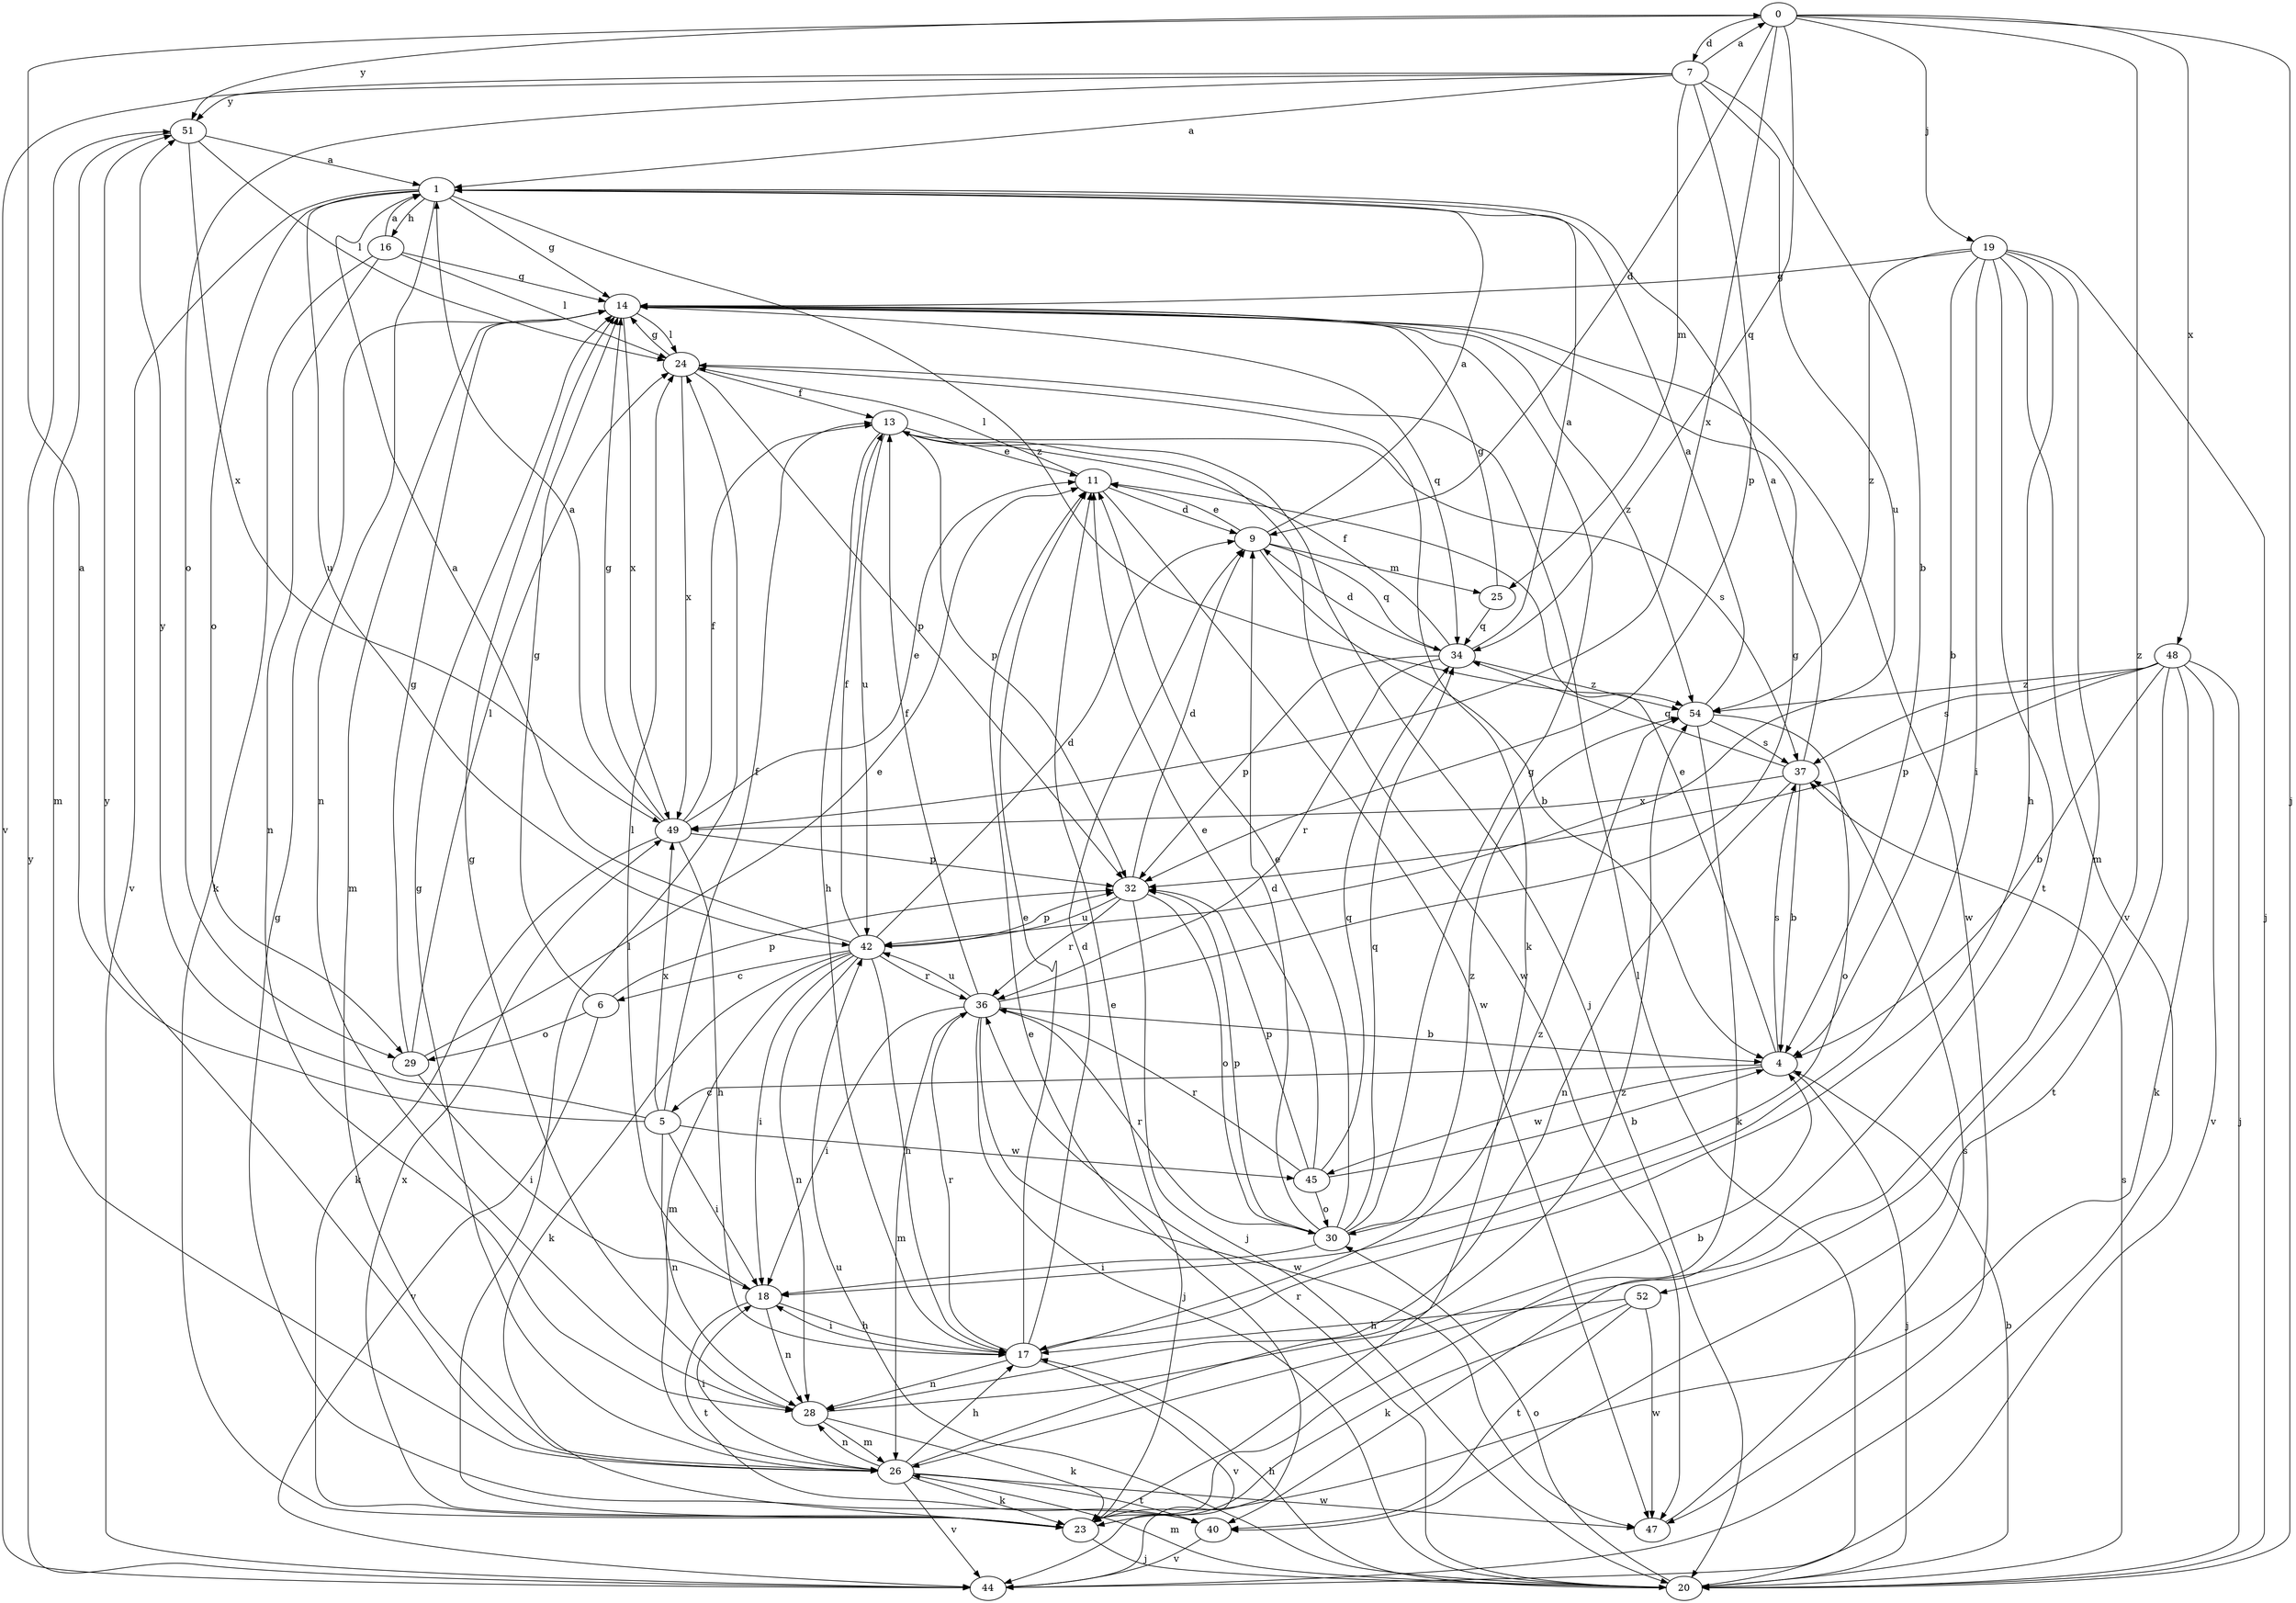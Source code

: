 strict digraph  {
0;
1;
4;
5;
6;
7;
9;
11;
13;
14;
16;
17;
18;
19;
20;
23;
24;
25;
26;
28;
29;
30;
32;
34;
36;
37;
40;
42;
44;
45;
47;
48;
49;
51;
52;
54;
0 -> 7  [label=d];
0 -> 9  [label=d];
0 -> 19  [label=j];
0 -> 20  [label=j];
0 -> 34  [label=q];
0 -> 48  [label=x];
0 -> 49  [label=x];
0 -> 51  [label=y];
0 -> 52  [label=z];
1 -> 14  [label=g];
1 -> 16  [label=h];
1 -> 28  [label=n];
1 -> 29  [label=o];
1 -> 42  [label=u];
1 -> 44  [label=v];
1 -> 54  [label=z];
4 -> 5  [label=c];
4 -> 11  [label=e];
4 -> 20  [label=j];
4 -> 37  [label=s];
4 -> 45  [label=w];
5 -> 0  [label=a];
5 -> 13  [label=f];
5 -> 18  [label=i];
5 -> 28  [label=n];
5 -> 45  [label=w];
5 -> 49  [label=x];
5 -> 51  [label=y];
6 -> 14  [label=g];
6 -> 29  [label=o];
6 -> 32  [label=p];
6 -> 44  [label=v];
7 -> 0  [label=a];
7 -> 1  [label=a];
7 -> 4  [label=b];
7 -> 25  [label=m];
7 -> 29  [label=o];
7 -> 32  [label=p];
7 -> 42  [label=u];
7 -> 44  [label=v];
7 -> 51  [label=y];
9 -> 1  [label=a];
9 -> 4  [label=b];
9 -> 11  [label=e];
9 -> 25  [label=m];
9 -> 34  [label=q];
11 -> 9  [label=d];
11 -> 24  [label=l];
11 -> 47  [label=w];
13 -> 11  [label=e];
13 -> 17  [label=h];
13 -> 20  [label=j];
13 -> 32  [label=p];
13 -> 37  [label=s];
13 -> 42  [label=u];
13 -> 47  [label=w];
14 -> 24  [label=l];
14 -> 26  [label=m];
14 -> 34  [label=q];
14 -> 47  [label=w];
14 -> 49  [label=x];
14 -> 54  [label=z];
16 -> 1  [label=a];
16 -> 14  [label=g];
16 -> 23  [label=k];
16 -> 24  [label=l];
16 -> 28  [label=n];
17 -> 9  [label=d];
17 -> 11  [label=e];
17 -> 18  [label=i];
17 -> 28  [label=n];
17 -> 36  [label=r];
17 -> 44  [label=v];
17 -> 54  [label=z];
18 -> 17  [label=h];
18 -> 24  [label=l];
18 -> 28  [label=n];
18 -> 40  [label=t];
19 -> 4  [label=b];
19 -> 14  [label=g];
19 -> 17  [label=h];
19 -> 18  [label=i];
19 -> 20  [label=j];
19 -> 26  [label=m];
19 -> 40  [label=t];
19 -> 44  [label=v];
19 -> 54  [label=z];
20 -> 4  [label=b];
20 -> 17  [label=h];
20 -> 24  [label=l];
20 -> 26  [label=m];
20 -> 30  [label=o];
20 -> 36  [label=r];
20 -> 37  [label=s];
20 -> 42  [label=u];
23 -> 11  [label=e];
23 -> 20  [label=j];
23 -> 24  [label=l];
23 -> 49  [label=x];
24 -> 13  [label=f];
24 -> 14  [label=g];
24 -> 23  [label=k];
24 -> 32  [label=p];
24 -> 49  [label=x];
25 -> 14  [label=g];
25 -> 34  [label=q];
26 -> 14  [label=g];
26 -> 17  [label=h];
26 -> 18  [label=i];
26 -> 23  [label=k];
26 -> 28  [label=n];
26 -> 40  [label=t];
26 -> 44  [label=v];
26 -> 47  [label=w];
26 -> 51  [label=y];
26 -> 54  [label=z];
28 -> 4  [label=b];
28 -> 14  [label=g];
28 -> 23  [label=k];
28 -> 26  [label=m];
29 -> 11  [label=e];
29 -> 14  [label=g];
29 -> 18  [label=i];
29 -> 24  [label=l];
30 -> 9  [label=d];
30 -> 11  [label=e];
30 -> 14  [label=g];
30 -> 18  [label=i];
30 -> 32  [label=p];
30 -> 34  [label=q];
30 -> 36  [label=r];
30 -> 54  [label=z];
32 -> 9  [label=d];
32 -> 20  [label=j];
32 -> 30  [label=o];
32 -> 36  [label=r];
32 -> 42  [label=u];
34 -> 1  [label=a];
34 -> 9  [label=d];
34 -> 13  [label=f];
34 -> 32  [label=p];
34 -> 36  [label=r];
34 -> 54  [label=z];
36 -> 4  [label=b];
36 -> 13  [label=f];
36 -> 14  [label=g];
36 -> 18  [label=i];
36 -> 20  [label=j];
36 -> 26  [label=m];
36 -> 42  [label=u];
36 -> 47  [label=w];
37 -> 1  [label=a];
37 -> 4  [label=b];
37 -> 28  [label=n];
37 -> 34  [label=q];
37 -> 49  [label=x];
40 -> 14  [label=g];
40 -> 44  [label=v];
42 -> 1  [label=a];
42 -> 6  [label=c];
42 -> 9  [label=d];
42 -> 13  [label=f];
42 -> 17  [label=h];
42 -> 18  [label=i];
42 -> 23  [label=k];
42 -> 26  [label=m];
42 -> 28  [label=n];
42 -> 32  [label=p];
42 -> 36  [label=r];
44 -> 11  [label=e];
44 -> 51  [label=y];
45 -> 4  [label=b];
45 -> 11  [label=e];
45 -> 30  [label=o];
45 -> 32  [label=p];
45 -> 34  [label=q];
45 -> 36  [label=r];
47 -> 37  [label=s];
48 -> 4  [label=b];
48 -> 20  [label=j];
48 -> 23  [label=k];
48 -> 32  [label=p];
48 -> 37  [label=s];
48 -> 40  [label=t];
48 -> 44  [label=v];
48 -> 54  [label=z];
49 -> 1  [label=a];
49 -> 11  [label=e];
49 -> 13  [label=f];
49 -> 14  [label=g];
49 -> 17  [label=h];
49 -> 23  [label=k];
49 -> 32  [label=p];
51 -> 1  [label=a];
51 -> 24  [label=l];
51 -> 26  [label=m];
51 -> 49  [label=x];
52 -> 17  [label=h];
52 -> 23  [label=k];
52 -> 40  [label=t];
52 -> 47  [label=w];
54 -> 1  [label=a];
54 -> 23  [label=k];
54 -> 30  [label=o];
54 -> 37  [label=s];
}
